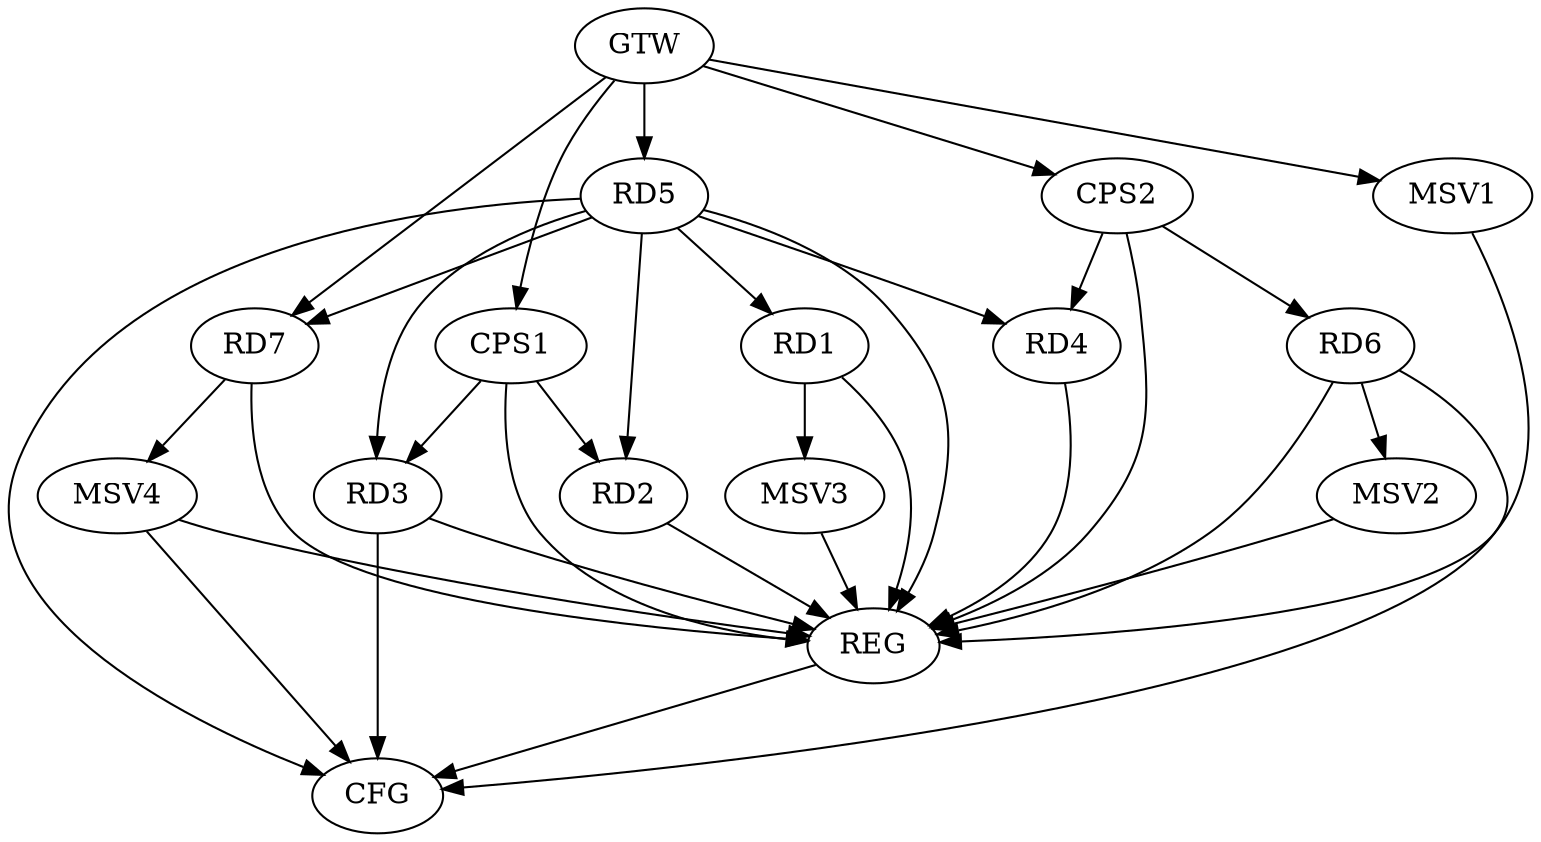 strict digraph G {
  RD1 [ label="RD1" ];
  RD2 [ label="RD2" ];
  RD3 [ label="RD3" ];
  RD4 [ label="RD4" ];
  RD5 [ label="RD5" ];
  RD6 [ label="RD6" ];
  RD7 [ label="RD7" ];
  CPS1 [ label="CPS1" ];
  CPS2 [ label="CPS2" ];
  GTW [ label="GTW" ];
  REG [ label="REG" ];
  CFG [ label="CFG" ];
  MSV1 [ label="MSV1" ];
  MSV2 [ label="MSV2" ];
  MSV3 [ label="MSV3" ];
  MSV4 [ label="MSV4" ];
  RD5 -> RD3;
  CPS1 -> RD2;
  CPS1 -> RD3;
  CPS2 -> RD4;
  CPS2 -> RD6;
  GTW -> RD5;
  GTW -> RD7;
  GTW -> CPS1;
  GTW -> CPS2;
  RD1 -> REG;
  RD2 -> REG;
  RD3 -> REG;
  RD4 -> REG;
  RD5 -> REG;
  RD6 -> REG;
  RD7 -> REG;
  CPS1 -> REG;
  CPS2 -> REG;
  RD3 -> CFG;
  RD6 -> CFG;
  RD5 -> CFG;
  REG -> CFG;
  RD5 -> RD2;
  RD5 -> RD4;
  RD5 -> RD1;
  RD5 -> RD7;
  GTW -> MSV1;
  MSV1 -> REG;
  RD6 -> MSV2;
  MSV2 -> REG;
  RD1 -> MSV3;
  MSV3 -> REG;
  RD7 -> MSV4;
  MSV4 -> REG;
  MSV4 -> CFG;
}
